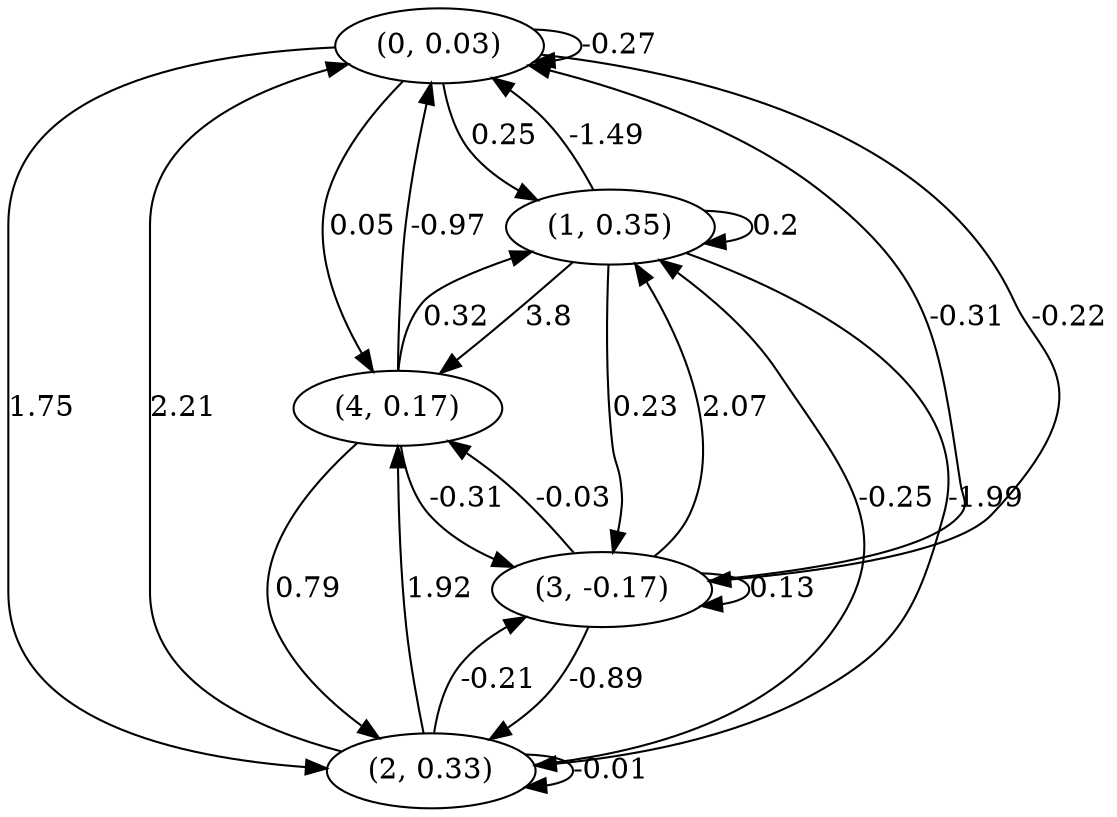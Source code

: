 digraph {
    0 [ label = "(0, 0.03)" ]
    1 [ label = "(1, 0.35)" ]
    2 [ label = "(2, 0.33)" ]
    3 [ label = "(3, -0.17)" ]
    4 [ label = "(4, 0.17)" ]
    0 -> 0 [ label = "-0.27" ]
    1 -> 1 [ label = "0.2" ]
    2 -> 2 [ label = "-0.01" ]
    3 -> 3 [ label = "0.13" ]
    1 -> 0 [ label = "-1.49" ]
    2 -> 0 [ label = "2.21" ]
    3 -> 0 [ label = "-0.31" ]
    4 -> 0 [ label = "-0.97" ]
    0 -> 1 [ label = "0.25" ]
    2 -> 1 [ label = "-0.25" ]
    3 -> 1 [ label = "2.07" ]
    4 -> 1 [ label = "0.32" ]
    0 -> 2 [ label = "1.75" ]
    1 -> 2 [ label = "-1.99" ]
    3 -> 2 [ label = "-0.89" ]
    4 -> 2 [ label = "0.79" ]
    0 -> 3 [ label = "-0.22" ]
    1 -> 3 [ label = "0.23" ]
    2 -> 3 [ label = "-0.21" ]
    4 -> 3 [ label = "-0.31" ]
    0 -> 4 [ label = "0.05" ]
    1 -> 4 [ label = "3.8" ]
    2 -> 4 [ label = "1.92" ]
    3 -> 4 [ label = "-0.03" ]
}

